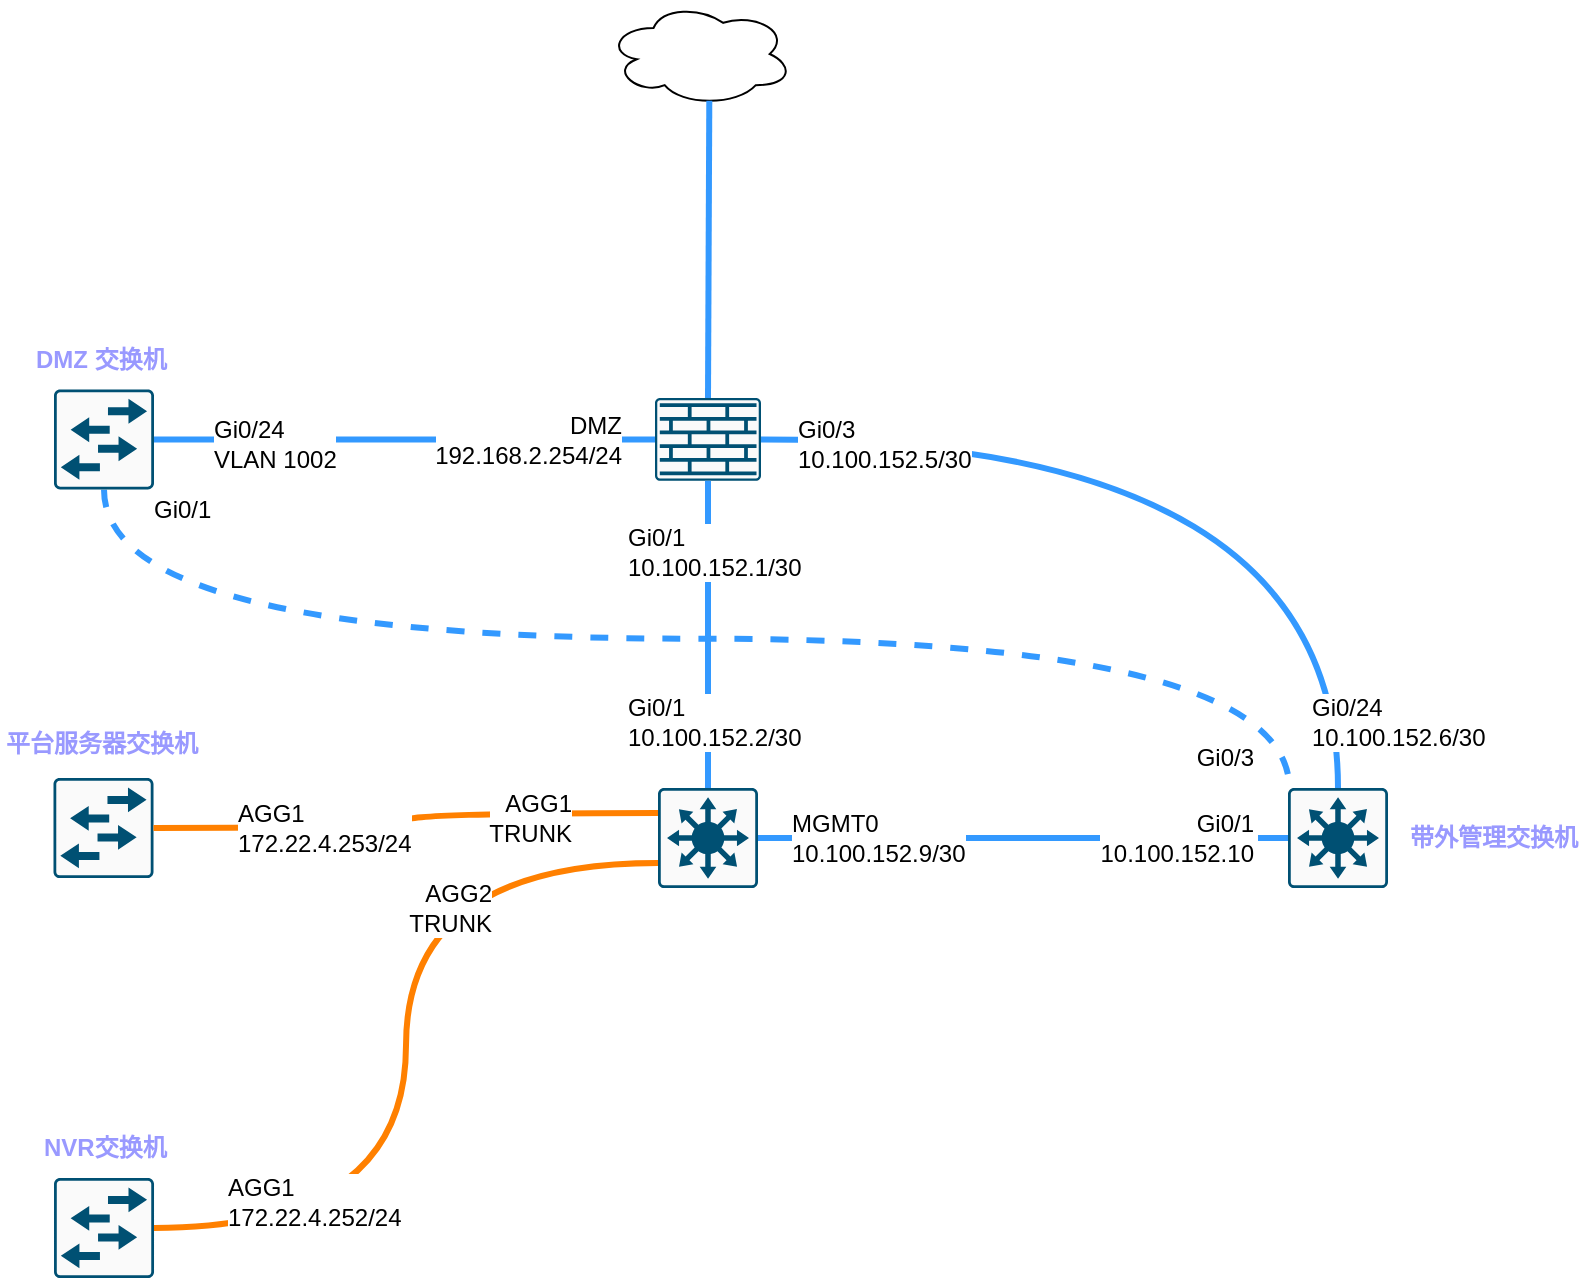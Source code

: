 <mxfile version="24.8.1">
  <diagram name="第 1 页" id="173FxgLxbjq1yQEKB2QX">
    <mxGraphModel dx="1191" dy="958" grid="0" gridSize="10" guides="1" tooltips="1" connect="1" arrows="1" fold="1" page="0" pageScale="1" pageWidth="1100" pageHeight="850" math="0" shadow="0">
      <root>
        <mxCell id="0" />
        <mxCell id="1" parent="0" />
        <mxCell id="VOQpBxRtgMoZFAvjQCz4-27" style="edgeStyle=orthogonalEdgeStyle;shape=connector;rounded=0;orthogonalLoop=1;jettySize=auto;html=1;exitX=0.5;exitY=1;exitDx=0;exitDy=0;exitPerimeter=0;entryX=0.015;entryY=0.015;entryDx=0;entryDy=0;entryPerimeter=0;strokeColor=#3399FF;strokeWidth=3;align=center;verticalAlign=middle;fontFamily=Helvetica;fontSize=12;fontColor=default;labelBackgroundColor=default;startSize=8;endArrow=none;endFill=0;endSize=8;curved=1;dashed=1;" edge="1" parent="1" source="VOQpBxRtgMoZFAvjQCz4-5" target="VOQpBxRtgMoZFAvjQCz4-3">
          <mxGeometry relative="1" as="geometry" />
        </mxCell>
        <mxCell id="VOQpBxRtgMoZFAvjQCz4-1" value="" style="sketch=0;points=[[0.015,0.015,0],[0.985,0.015,0],[0.985,0.985,0],[0.015,0.985,0],[0.25,0,0],[0.5,0,0],[0.75,0,0],[1,0.25,0],[1,0.5,0],[1,0.75,0],[0.75,1,0],[0.5,1,0],[0.25,1,0],[0,0.75,0],[0,0.5,0],[0,0.25,0]];verticalLabelPosition=bottom;html=1;verticalAlign=top;aspect=fixed;align=center;pointerEvents=1;shape=mxgraph.cisco19.rect;prIcon=l3_switch;fillColor=#FAFAFA;strokeColor=#005073;" vertex="1" parent="1">
          <mxGeometry x="175" y="175" width="50" height="50" as="geometry" />
        </mxCell>
        <mxCell id="VOQpBxRtgMoZFAvjQCz4-3" value="" style="sketch=0;points=[[0.015,0.015,0],[0.985,0.015,0],[0.985,0.985,0],[0.015,0.985,0],[0.25,0,0],[0.5,0,0],[0.75,0,0],[1,0.25,0],[1,0.5,0],[1,0.75,0],[0.75,1,0],[0.5,1,0],[0.25,1,0],[0,0.75,0],[0,0.5,0],[0,0.25,0]];verticalLabelPosition=bottom;html=1;verticalAlign=top;aspect=fixed;align=center;pointerEvents=1;shape=mxgraph.cisco19.rect;prIcon=l3_switch;fillColor=#FAFAFA;strokeColor=#005073;" vertex="1" parent="1">
          <mxGeometry x="490" y="175" width="50" height="50" as="geometry" />
        </mxCell>
        <mxCell id="VOQpBxRtgMoZFAvjQCz4-4" value="" style="sketch=0;points=[[0.015,0.015,0],[0.985,0.015,0],[0.985,0.985,0],[0.015,0.985,0],[0.25,0,0],[0.5,0,0],[0.75,0,0],[1,0.25,0],[1,0.5,0],[1,0.75,0],[0.75,1,0],[0.5,1,0],[0.25,1,0],[0,0.75,0],[0,0.5,0],[0,0.25,0]];verticalLabelPosition=bottom;html=1;verticalAlign=top;aspect=fixed;align=center;pointerEvents=1;shape=mxgraph.cisco19.rect;prIcon=firewall;fillColor=#FAFAFA;strokeColor=#005073;" vertex="1" parent="1">
          <mxGeometry x="173.5" y="-20" width="53" height="41.41" as="geometry" />
        </mxCell>
        <mxCell id="VOQpBxRtgMoZFAvjQCz4-5" value="" style="sketch=0;points=[[0.015,0.015,0],[0.985,0.015,0],[0.985,0.985,0],[0.015,0.985,0],[0.25,0,0],[0.5,0,0],[0.75,0,0],[1,0.25,0],[1,0.5,0],[1,0.75,0],[0.75,1,0],[0.5,1,0],[0.25,1,0],[0,0.75,0],[0,0.5,0],[0,0.25,0]];verticalLabelPosition=bottom;html=1;verticalAlign=top;aspect=fixed;align=center;pointerEvents=1;shape=mxgraph.cisco19.rect;prIcon=workgroup_switch;fillColor=#FAFAFA;strokeColor=#005073;" vertex="1" parent="1">
          <mxGeometry x="-127" y="-24.29" width="50" height="50" as="geometry" />
        </mxCell>
        <mxCell id="VOQpBxRtgMoZFAvjQCz4-6" value="" style="sketch=0;points=[[0.015,0.015,0],[0.985,0.015,0],[0.985,0.985,0],[0.015,0.985,0],[0.25,0,0],[0.5,0,0],[0.75,0,0],[1,0.25,0],[1,0.5,0],[1,0.75,0],[0.75,1,0],[0.5,1,0],[0.25,1,0],[0,0.75,0],[0,0.5,0],[0,0.25,0]];verticalLabelPosition=bottom;html=1;verticalAlign=top;aspect=fixed;align=center;pointerEvents=1;shape=mxgraph.cisco19.rect;prIcon=workgroup_switch;fillColor=#FAFAFA;strokeColor=#005073;" vertex="1" parent="1">
          <mxGeometry x="-127.25" y="170" width="50" height="50" as="geometry" />
        </mxCell>
        <mxCell id="VOQpBxRtgMoZFAvjQCz4-7" style="edgeStyle=orthogonalEdgeStyle;curved=1;rounded=0;orthogonalLoop=1;jettySize=auto;html=1;exitX=0.5;exitY=1;exitDx=0;exitDy=0;exitPerimeter=0;entryX=0.5;entryY=0;entryDx=0;entryDy=0;entryPerimeter=0;fontSize=12;startSize=8;endSize=8;endArrow=none;endFill=0;strokeColor=#3399FF;strokeWidth=3;" edge="1" parent="1" source="VOQpBxRtgMoZFAvjQCz4-4" target="VOQpBxRtgMoZFAvjQCz4-1">
          <mxGeometry relative="1" as="geometry" />
        </mxCell>
        <mxCell id="VOQpBxRtgMoZFAvjQCz4-9" style="edgeStyle=none;shape=connector;curved=1;rounded=0;orthogonalLoop=1;jettySize=auto;html=1;exitX=1;exitY=0.5;exitDx=0;exitDy=0;exitPerimeter=0;entryX=0;entryY=0.5;entryDx=0;entryDy=0;entryPerimeter=0;strokeColor=#3399FF;strokeWidth=3;align=center;verticalAlign=middle;fontFamily=Helvetica;fontSize=12;fontColor=default;labelBackgroundColor=default;startSize=8;endArrow=none;endFill=0;endSize=8;" edge="1" parent="1" source="VOQpBxRtgMoZFAvjQCz4-11" target="VOQpBxRtgMoZFAvjQCz4-3">
          <mxGeometry relative="1" as="geometry" />
        </mxCell>
        <mxCell id="VOQpBxRtgMoZFAvjQCz4-10" style="edgeStyle=orthogonalEdgeStyle;shape=connector;curved=1;rounded=0;orthogonalLoop=1;jettySize=auto;html=1;exitX=1;exitY=0.5;exitDx=0;exitDy=0;exitPerimeter=0;entryX=0.5;entryY=0;entryDx=0;entryDy=0;entryPerimeter=0;strokeColor=#3399FF;strokeWidth=3;align=center;verticalAlign=middle;fontFamily=Helvetica;fontSize=12;fontColor=default;labelBackgroundColor=default;startSize=8;endArrow=none;endFill=0;endSize=8;" edge="1" parent="1" source="VOQpBxRtgMoZFAvjQCz4-4" target="VOQpBxRtgMoZFAvjQCz4-3">
          <mxGeometry relative="1" as="geometry" />
        </mxCell>
        <mxCell id="VOQpBxRtgMoZFAvjQCz4-12" value="" style="edgeStyle=none;shape=connector;curved=1;rounded=0;orthogonalLoop=1;jettySize=auto;html=1;exitX=1;exitY=0.5;exitDx=0;exitDy=0;exitPerimeter=0;entryX=0;entryY=0.5;entryDx=0;entryDy=0;entryPerimeter=0;strokeColor=#3399FF;strokeWidth=3;align=center;verticalAlign=middle;fontFamily=Helvetica;fontSize=12;fontColor=default;labelBackgroundColor=default;startSize=8;endArrow=none;endFill=0;endSize=8;" edge="1" parent="1" source="VOQpBxRtgMoZFAvjQCz4-1" target="VOQpBxRtgMoZFAvjQCz4-11">
          <mxGeometry relative="1" as="geometry">
            <mxPoint x="225" y="200" as="sourcePoint" />
            <mxPoint x="412" y="200" as="targetPoint" />
          </mxGeometry>
        </mxCell>
        <mxCell id="VOQpBxRtgMoZFAvjQCz4-11" value="Gi0/1&lt;div&gt;10.100.152.10&lt;/div&gt;" style="text;html=1;align=right;verticalAlign=middle;whiteSpace=wrap;rounded=0;fontSize=12;fontFamily=Helvetica;fontColor=default;labelBackgroundColor=default;" vertex="1" parent="1">
          <mxGeometry x="415" y="185" width="60" height="30" as="geometry" />
        </mxCell>
        <mxCell id="VOQpBxRtgMoZFAvjQCz4-13" value="MGMT0&lt;div&gt;10.100.152.9/30&lt;/div&gt;" style="text;html=1;align=left;verticalAlign=middle;whiteSpace=wrap;rounded=0;fontSize=12;fontFamily=Helvetica;fontColor=default;labelBackgroundColor=default;" vertex="1" parent="1">
          <mxGeometry x="240" y="185" width="85" height="30" as="geometry" />
        </mxCell>
        <mxCell id="VOQpBxRtgMoZFAvjQCz4-14" value="Gi0/1&lt;div&gt;10.100.152.2/30&lt;/div&gt;" style="text;html=1;align=left;verticalAlign=middle;whiteSpace=wrap;rounded=0;fontSize=12;fontFamily=Helvetica;fontColor=default;labelBackgroundColor=default;" vertex="1" parent="1">
          <mxGeometry x="157.5" y="127" width="85" height="30" as="geometry" />
        </mxCell>
        <mxCell id="VOQpBxRtgMoZFAvjQCz4-15" value="Gi0/1&lt;div&gt;10.100.152.1/30&lt;/div&gt;" style="text;html=1;align=left;verticalAlign=middle;whiteSpace=wrap;rounded=0;fontSize=12;fontFamily=Helvetica;fontColor=default;labelBackgroundColor=default;" vertex="1" parent="1">
          <mxGeometry x="157.5" y="42" width="85" height="30" as="geometry" />
        </mxCell>
        <mxCell id="VOQpBxRtgMoZFAvjQCz4-16" value="Gi0/3&lt;div&gt;10.100.152.5/30&lt;/div&gt;" style="text;html=1;align=left;verticalAlign=middle;whiteSpace=wrap;rounded=0;fontSize=12;fontFamily=Helvetica;fontColor=default;labelBackgroundColor=default;" vertex="1" parent="1">
          <mxGeometry x="242.5" y="-12" width="85" height="30" as="geometry" />
        </mxCell>
        <mxCell id="VOQpBxRtgMoZFAvjQCz4-17" value="Gi0/24&lt;div&gt;10.100.152.6/30&lt;/div&gt;" style="text;html=1;align=left;verticalAlign=middle;whiteSpace=wrap;rounded=0;fontSize=12;fontFamily=Helvetica;fontColor=default;labelBackgroundColor=default;" vertex="1" parent="1">
          <mxGeometry x="500" y="127" width="85" height="30" as="geometry" />
        </mxCell>
        <mxCell id="VOQpBxRtgMoZFAvjQCz4-18" style="edgeStyle=none;shape=connector;curved=1;rounded=0;orthogonalLoop=1;jettySize=auto;html=1;exitX=1;exitY=0.5;exitDx=0;exitDy=0;exitPerimeter=0;entryX=0;entryY=0.5;entryDx=0;entryDy=0;entryPerimeter=0;strokeColor=#3399FF;strokeWidth=3;align=center;verticalAlign=middle;fontFamily=Helvetica;fontSize=12;fontColor=default;labelBackgroundColor=default;startSize=8;endArrow=none;endFill=0;endSize=8;" edge="1" parent="1" source="VOQpBxRtgMoZFAvjQCz4-5" target="VOQpBxRtgMoZFAvjQCz4-4">
          <mxGeometry relative="1" as="geometry" />
        </mxCell>
        <mxCell id="VOQpBxRtgMoZFAvjQCz4-19" value="DMZ&lt;br&gt;&lt;div&gt;192.168.2.254/24&lt;/div&gt;" style="text;html=1;align=right;verticalAlign=middle;whiteSpace=wrap;rounded=0;fontSize=12;fontFamily=Helvetica;fontColor=default;labelBackgroundColor=default;" vertex="1" parent="1">
          <mxGeometry x="47.5" y="-14.29" width="111" height="30" as="geometry" />
        </mxCell>
        <mxCell id="VOQpBxRtgMoZFAvjQCz4-20" value="" style="ellipse;shape=cloud;whiteSpace=wrap;html=1;fontFamily=Helvetica;fontSize=12;fontColor=default;labelBackgroundColor=default;" vertex="1" parent="1">
          <mxGeometry x="149.5" y="-218" width="93" height="52" as="geometry" />
        </mxCell>
        <mxCell id="VOQpBxRtgMoZFAvjQCz4-21" style="shape=connector;rounded=0;orthogonalLoop=1;jettySize=auto;html=1;exitX=0.55;exitY=0.95;exitDx=0;exitDy=0;exitPerimeter=0;entryX=0.5;entryY=0;entryDx=0;entryDy=0;entryPerimeter=0;strokeColor=#3399FF;strokeWidth=3;align=center;verticalAlign=middle;fontFamily=Helvetica;fontSize=12;fontColor=default;labelBackgroundColor=default;startSize=8;endArrow=none;endFill=0;endSize=8;" edge="1" parent="1" source="VOQpBxRtgMoZFAvjQCz4-20" target="VOQpBxRtgMoZFAvjQCz4-4">
          <mxGeometry relative="1" as="geometry" />
        </mxCell>
        <mxCell id="VOQpBxRtgMoZFAvjQCz4-22" style="edgeStyle=orthogonalEdgeStyle;curved=1;rounded=0;orthogonalLoop=1;jettySize=auto;html=1;exitX=1;exitY=0.5;exitDx=0;exitDy=0;exitPerimeter=0;entryX=0;entryY=0.25;entryDx=0;entryDy=0;entryPerimeter=0;strokeColor=#FF8000;strokeWidth=3;align=center;verticalAlign=middle;fontFamily=Helvetica;fontSize=12;fontColor=default;labelBackgroundColor=default;endArrow=none;endFill=0;" edge="1" parent="1" source="VOQpBxRtgMoZFAvjQCz4-6" target="VOQpBxRtgMoZFAvjQCz4-1">
          <mxGeometry relative="1" as="geometry" />
        </mxCell>
        <mxCell id="VOQpBxRtgMoZFAvjQCz4-23" value="AGG1&lt;br&gt;&lt;div&gt;172.22.4.253/24&lt;/div&gt;" style="text;html=1;align=left;verticalAlign=middle;whiteSpace=wrap;rounded=0;fontSize=12;fontFamily=Helvetica;fontColor=default;labelBackgroundColor=default;" vertex="1" parent="1">
          <mxGeometry x="-37.5" y="180" width="85" height="30" as="geometry" />
        </mxCell>
        <mxCell id="VOQpBxRtgMoZFAvjQCz4-24" value="AGG1&lt;br&gt;&lt;div&gt;TRUNK&lt;/div&gt;" style="text;html=1;align=right;verticalAlign=middle;whiteSpace=wrap;rounded=0;fontSize=12;fontFamily=Helvetica;fontColor=default;labelBackgroundColor=default;" vertex="1" parent="1">
          <mxGeometry x="89" y="175" width="44.5" height="30" as="geometry" />
        </mxCell>
        <mxCell id="VOQpBxRtgMoZFAvjQCz4-25" value="Gi0/24&lt;br&gt;&lt;div&gt;VLAN 1002&lt;/div&gt;" style="text;html=1;align=left;verticalAlign=middle;whiteSpace=wrap;rounded=0;fontSize=12;fontFamily=Helvetica;fontColor=default;labelBackgroundColor=default;" vertex="1" parent="1">
          <mxGeometry x="-49" y="-12" width="68" height="30" as="geometry" />
        </mxCell>
        <mxCell id="VOQpBxRtgMoZFAvjQCz4-28" value="平台服务器交换机" style="text;html=1;align=left;verticalAlign=middle;whiteSpace=wrap;rounded=0;fontSize=12;fontFamily=Helvetica;fontColor=#9999FF;labelBackgroundColor=default;fontStyle=1" vertex="1" parent="1">
          <mxGeometry x="-153.24" y="138" width="102.5" height="30" as="geometry" />
        </mxCell>
        <mxCell id="VOQpBxRtgMoZFAvjQCz4-29" value="DMZ 交换机" style="text;html=1;align=left;verticalAlign=middle;whiteSpace=wrap;rounded=0;fontSize=12;fontFamily=Helvetica;fontColor=#9999FF;labelBackgroundColor=default;fontStyle=1" vertex="1" parent="1">
          <mxGeometry x="-138.12" y="-54.29" width="72.25" height="30" as="geometry" />
        </mxCell>
        <mxCell id="VOQpBxRtgMoZFAvjQCz4-30" value="带外管理交换机" style="text;html=1;align=left;verticalAlign=middle;whiteSpace=wrap;rounded=0;fontSize=12;fontFamily=Helvetica;fontColor=#9999FF;labelBackgroundColor=default;fontStyle=1" vertex="1" parent="1">
          <mxGeometry x="549" y="185" width="91" height="30" as="geometry" />
        </mxCell>
        <mxCell id="VOQpBxRtgMoZFAvjQCz4-31" value="Gi0/1" style="text;html=1;align=left;verticalAlign=middle;whiteSpace=wrap;rounded=0;fontSize=12;fontFamily=Helvetica;fontColor=default;labelBackgroundColor=default;" vertex="1" parent="1">
          <mxGeometry x="-79" y="25.71" width="37" height="21" as="geometry" />
        </mxCell>
        <mxCell id="VOQpBxRtgMoZFAvjQCz4-33" value="Gi0/3" style="text;html=1;align=right;verticalAlign=middle;whiteSpace=wrap;rounded=0;fontSize=12;fontFamily=Helvetica;fontColor=default;labelBackgroundColor=default;" vertex="1" parent="1">
          <mxGeometry x="441" y="149.5" width="34" height="21" as="geometry" />
        </mxCell>
        <mxCell id="VOQpBxRtgMoZFAvjQCz4-34" value="" style="sketch=0;points=[[0.015,0.015,0],[0.985,0.015,0],[0.985,0.985,0],[0.015,0.985,0],[0.25,0,0],[0.5,0,0],[0.75,0,0],[1,0.25,0],[1,0.5,0],[1,0.75,0],[0.75,1,0],[0.5,1,0],[0.25,1,0],[0,0.75,0],[0,0.5,0],[0,0.25,0]];verticalLabelPosition=bottom;html=1;verticalAlign=top;aspect=fixed;align=center;pointerEvents=1;shape=mxgraph.cisco19.rect;prIcon=workgroup_switch;fillColor=#FAFAFA;strokeColor=#005073;" vertex="1" parent="1">
          <mxGeometry x="-126.99" y="370" width="50" height="50" as="geometry" />
        </mxCell>
        <mxCell id="VOQpBxRtgMoZFAvjQCz4-35" value="NVR交换机" style="text;html=1;align=left;verticalAlign=middle;whiteSpace=wrap;rounded=0;fontSize=12;fontFamily=Helvetica;fontColor=#9999FF;labelBackgroundColor=default;fontStyle=1" vertex="1" parent="1">
          <mxGeometry x="-134.5" y="340" width="64.5" height="30" as="geometry" />
        </mxCell>
        <mxCell id="VOQpBxRtgMoZFAvjQCz4-36" style="edgeStyle=orthogonalEdgeStyle;rounded=0;orthogonalLoop=1;jettySize=auto;html=1;exitX=0;exitY=0.75;exitDx=0;exitDy=0;exitPerimeter=0;entryX=1;entryY=0.5;entryDx=0;entryDy=0;entryPerimeter=0;strokeColor=#FF8000;strokeWidth=3;align=center;verticalAlign=middle;fontFamily=Helvetica;fontSize=12;fontColor=default;labelBackgroundColor=default;endArrow=none;endFill=0;elbow=vertical;curved=1;" edge="1" parent="1" source="VOQpBxRtgMoZFAvjQCz4-1" target="VOQpBxRtgMoZFAvjQCz4-34">
          <mxGeometry relative="1" as="geometry" />
        </mxCell>
        <mxCell id="VOQpBxRtgMoZFAvjQCz4-38" value="AGG2&lt;br&gt;&lt;div&gt;TRUNK&lt;/div&gt;" style="text;html=1;align=right;verticalAlign=middle;whiteSpace=wrap;rounded=0;fontSize=12;fontFamily=Helvetica;fontColor=default;labelBackgroundColor=default;" vertex="1" parent="1">
          <mxGeometry x="44" y="220" width="50" height="30" as="geometry" />
        </mxCell>
        <mxCell id="VOQpBxRtgMoZFAvjQCz4-37" value="AGG1&lt;br&gt;&lt;div&gt;172.22.4.252/24&lt;/div&gt;" style="text;html=1;align=left;verticalAlign=middle;whiteSpace=wrap;rounded=0;fontSize=12;fontFamily=Helvetica;fontColor=default;labelBackgroundColor=default;" vertex="1" parent="1">
          <mxGeometry x="-42" y="367" width="85" height="30" as="geometry" />
        </mxCell>
      </root>
    </mxGraphModel>
  </diagram>
</mxfile>

